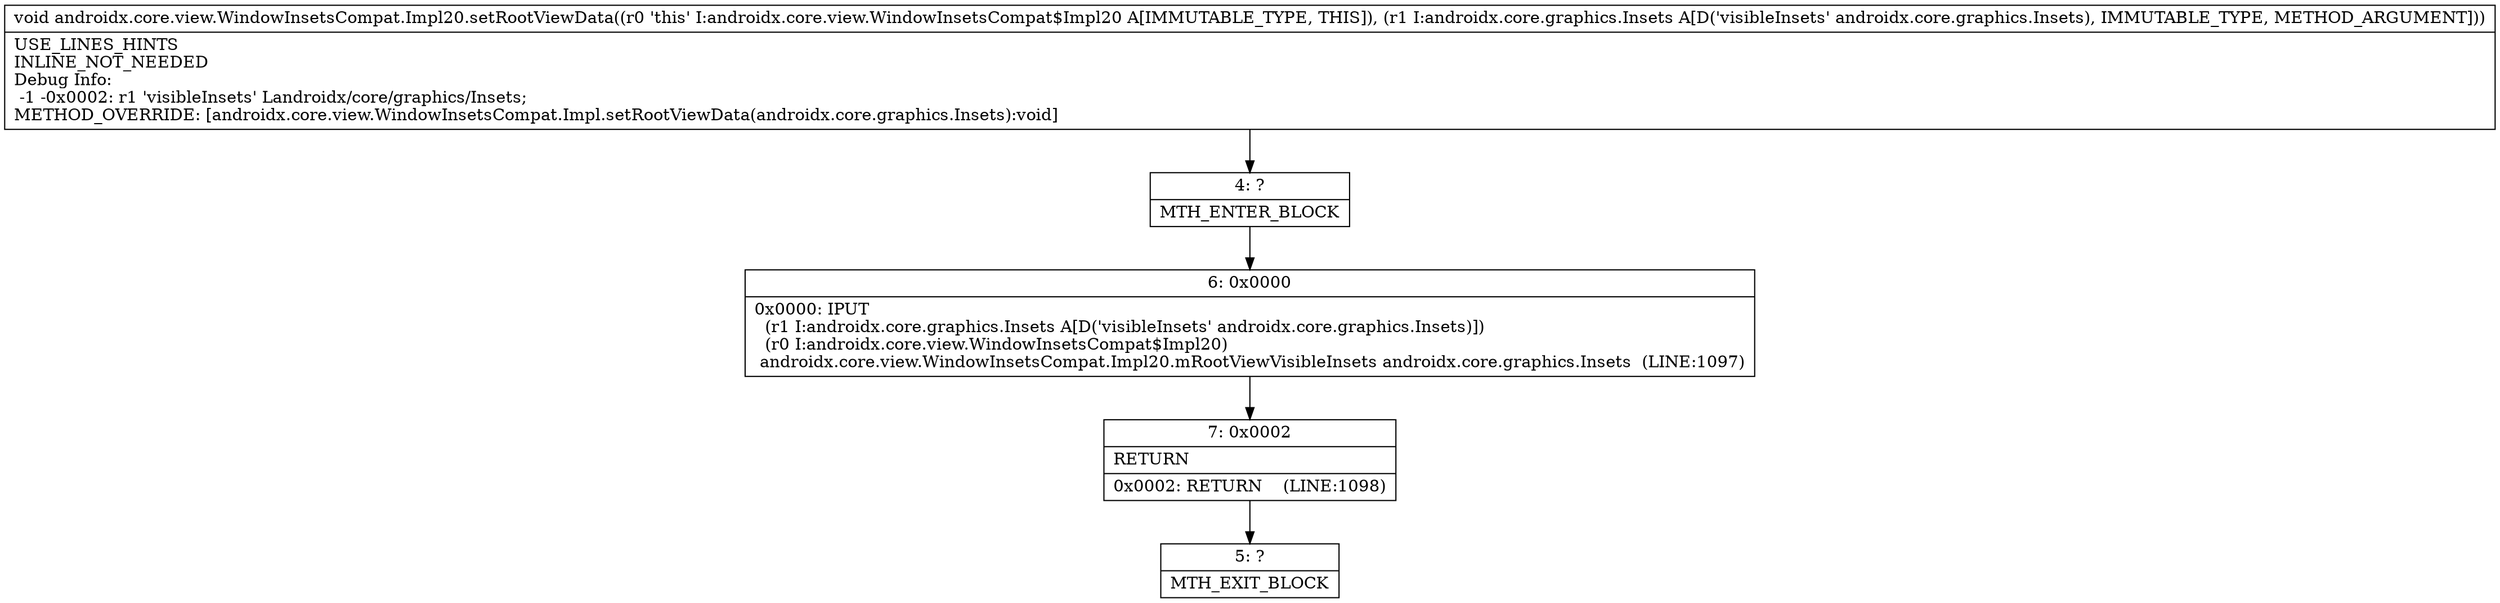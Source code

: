 digraph "CFG forandroidx.core.view.WindowInsetsCompat.Impl20.setRootViewData(Landroidx\/core\/graphics\/Insets;)V" {
Node_4 [shape=record,label="{4\:\ ?|MTH_ENTER_BLOCK\l}"];
Node_6 [shape=record,label="{6\:\ 0x0000|0x0000: IPUT  \l  (r1 I:androidx.core.graphics.Insets A[D('visibleInsets' androidx.core.graphics.Insets)])\l  (r0 I:androidx.core.view.WindowInsetsCompat$Impl20)\l androidx.core.view.WindowInsetsCompat.Impl20.mRootViewVisibleInsets androidx.core.graphics.Insets  (LINE:1097)\l}"];
Node_7 [shape=record,label="{7\:\ 0x0002|RETURN\l|0x0002: RETURN    (LINE:1098)\l}"];
Node_5 [shape=record,label="{5\:\ ?|MTH_EXIT_BLOCK\l}"];
MethodNode[shape=record,label="{void androidx.core.view.WindowInsetsCompat.Impl20.setRootViewData((r0 'this' I:androidx.core.view.WindowInsetsCompat$Impl20 A[IMMUTABLE_TYPE, THIS]), (r1 I:androidx.core.graphics.Insets A[D('visibleInsets' androidx.core.graphics.Insets), IMMUTABLE_TYPE, METHOD_ARGUMENT]))  | USE_LINES_HINTS\lINLINE_NOT_NEEDED\lDebug Info:\l  \-1 \-0x0002: r1 'visibleInsets' Landroidx\/core\/graphics\/Insets;\lMETHOD_OVERRIDE: [androidx.core.view.WindowInsetsCompat.Impl.setRootViewData(androidx.core.graphics.Insets):void]\l}"];
MethodNode -> Node_4;Node_4 -> Node_6;
Node_6 -> Node_7;
Node_7 -> Node_5;
}

